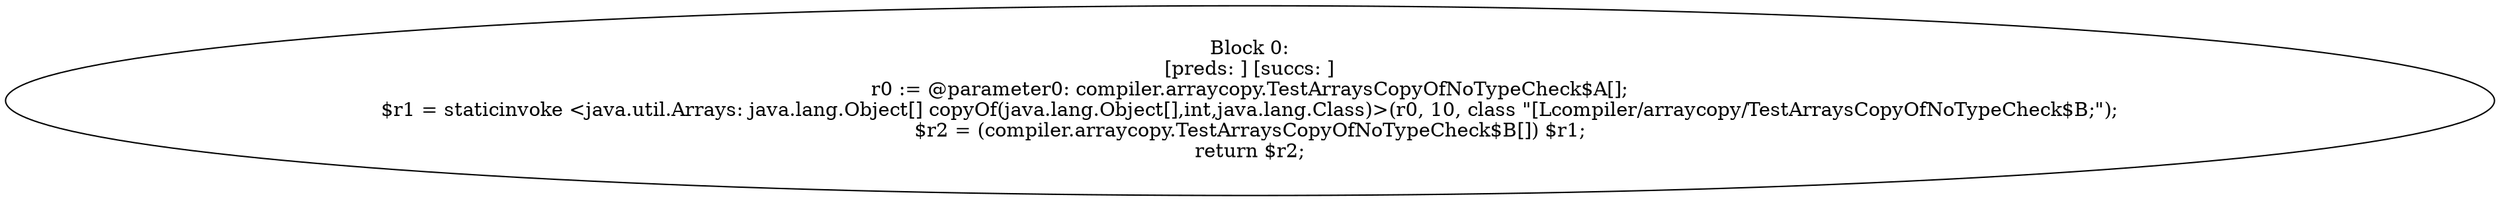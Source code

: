 digraph "unitGraph" {
    "Block 0:
[preds: ] [succs: ]
r0 := @parameter0: compiler.arraycopy.TestArraysCopyOfNoTypeCheck$A[];
$r1 = staticinvoke <java.util.Arrays: java.lang.Object[] copyOf(java.lang.Object[],int,java.lang.Class)>(r0, 10, class \"[Lcompiler/arraycopy/TestArraysCopyOfNoTypeCheck$B;\");
$r2 = (compiler.arraycopy.TestArraysCopyOfNoTypeCheck$B[]) $r1;
return $r2;
"
}

